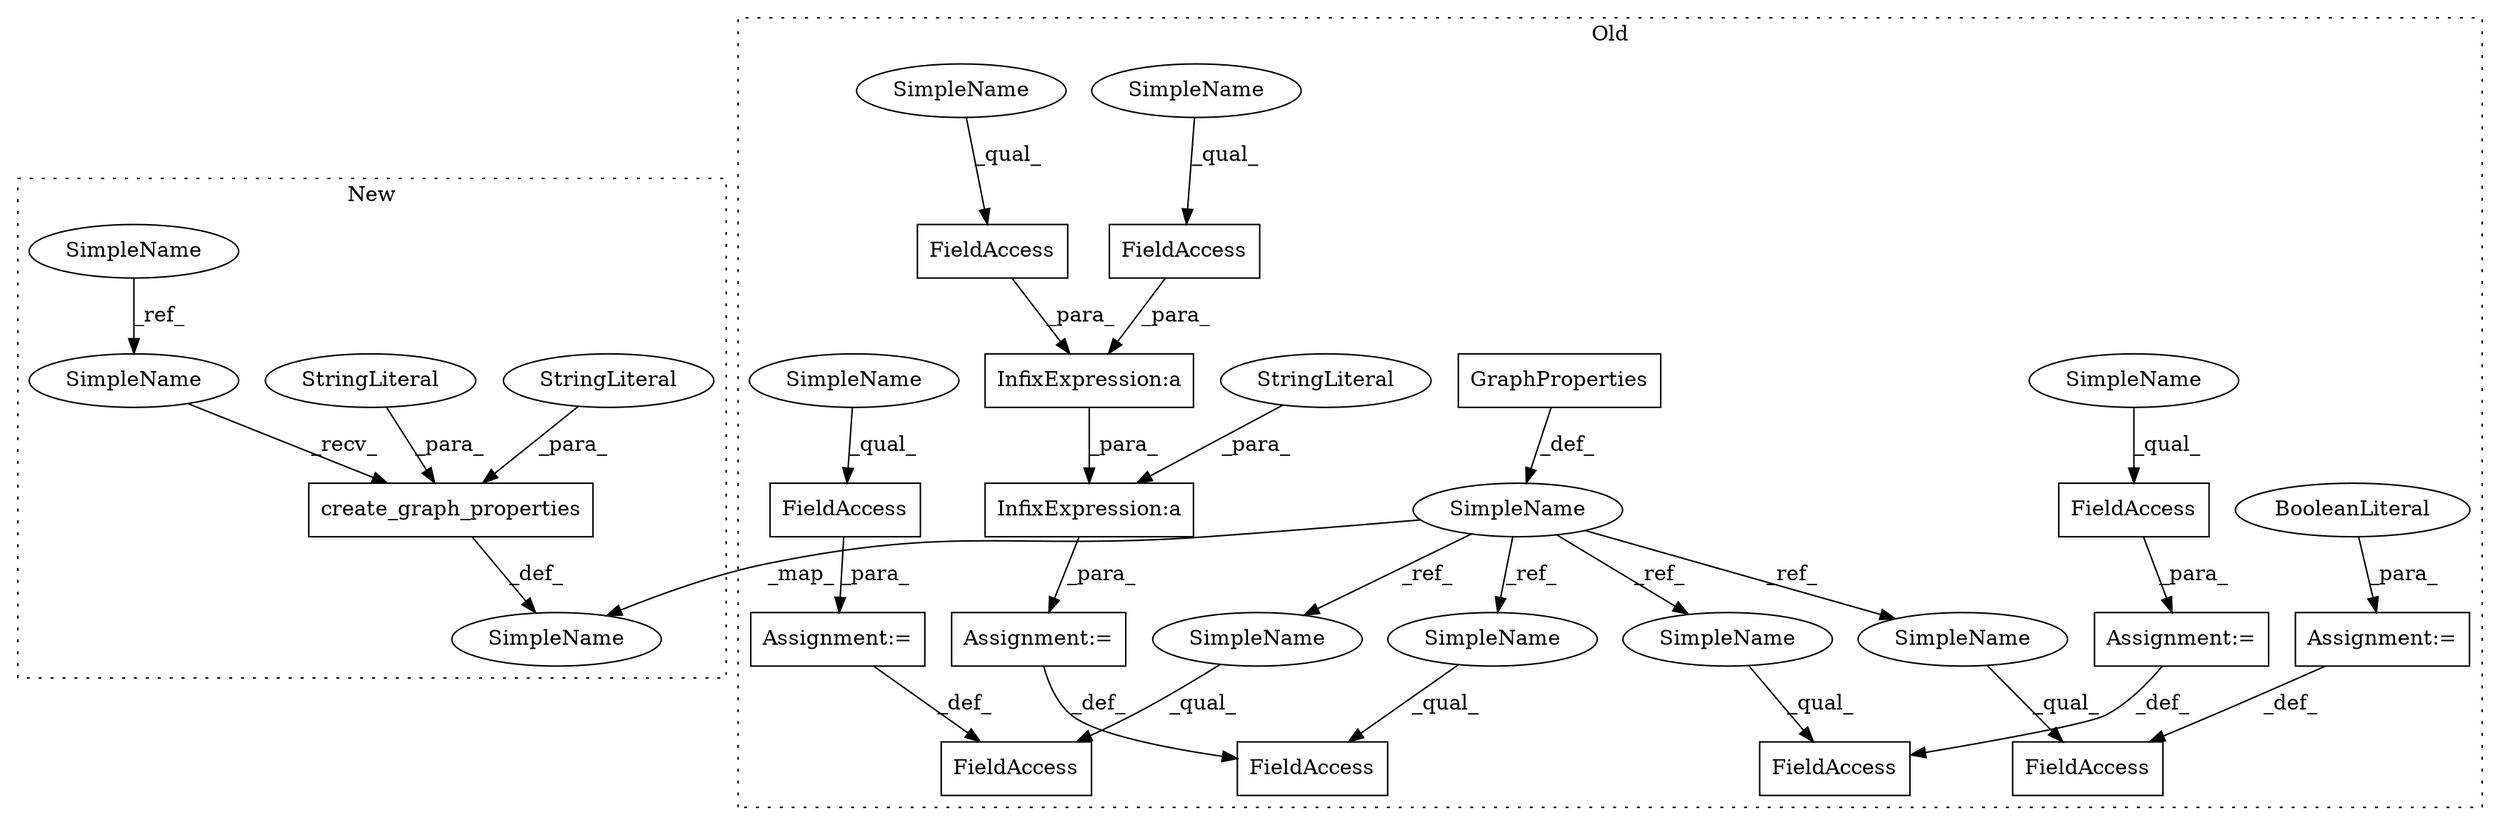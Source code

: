 digraph G {
subgraph cluster0 {
1 [label="GraphProperties" a="32" s="10126" l="17" shape="box"];
3 [label="FieldAccess" a="22" s="10211" l="15" shape="box"];
4 [label="SimpleName" a="42" s="10123" l="2" shape="ellipse"];
6 [label="FieldAccess" a="22" s="10250" l="14" shape="box"];
8 [label="Assignment:=" a="7" s="10226" l="1" shape="box"];
9 [label="FieldAccess" a="22" s="10227" l="17" shape="box"];
11 [label="FieldAccess" a="22" s="10158" l="19" shape="box"];
12 [label="Assignment:=" a="7" s="10264" l="1" shape="box"];
14 [label="InfixExpression:a" a="27" s="10281" l="3" shape="box"];
15 [label="FieldAccess" a="22" s="10267" l="14" shape="box"];
16 [label="InfixExpression:a" a="27" s="10304" l="3" shape="box"];
17 [label="FieldAccess" a="22" s="10183" l="17" shape="box"];
18 [label="FieldAccess" a="22" s="10149" l="8" shape="box"];
19 [label="FieldAccess" a="22" s="10284" l="19" shape="box"];
20 [label="StringLiteral" a="45" s="10307" l="21" shape="ellipse"];
21 [label="Assignment:=" a="7" s="10200" l="1" shape="box"];
22 [label="BooleanLiteral" a="9" s="10201" l="4" shape="ellipse"];
23 [label="Assignment:=" a="7" s="10157" l="1" shape="box"];
24 [label="SimpleName" a="42" s="10211" l="2" shape="ellipse"];
25 [label="SimpleName" a="42" s="10250" l="2" shape="ellipse"];
26 [label="SimpleName" a="42" s="10183" l="2" shape="ellipse"];
27 [label="SimpleName" a="42" s="10149" l="2" shape="ellipse"];
29 [label="SimpleName" a="42" s="10267" l="4" shape="ellipse"];
30 [label="SimpleName" a="42" s="10158" l="4" shape="ellipse"];
31 [label="SimpleName" a="42" s="10284" l="4" shape="ellipse"];
32 [label="SimpleName" a="42" s="10227" l="4" shape="ellipse"];
label = "Old";
style="dotted";
}
subgraph cluster1 {
2 [label="create_graph_properties" a="32" s="9854,9895" l="24,1" shape="box"];
5 [label="SimpleName" a="42" s="9846" l="2" shape="ellipse"];
7 [label="StringLiteral" a="45" s="9878" l="2" shape="ellipse"];
10 [label="SimpleName" a="42" s="9683" l="4" shape="ellipse"];
13 [label="StringLiteral" a="45" s="9881" l="14" shape="ellipse"];
28 [label="SimpleName" a="42" s="9849" l="4" shape="ellipse"];
label = "New";
style="dotted";
}
1 -> 4 [label="_def_"];
2 -> 5 [label="_def_"];
4 -> 24 [label="_ref_"];
4 -> 27 [label="_ref_"];
4 -> 5 [label="_map_"];
4 -> 26 [label="_ref_"];
4 -> 25 [label="_ref_"];
7 -> 2 [label="_para_"];
8 -> 3 [label="_def_"];
9 -> 8 [label="_para_"];
10 -> 28 [label="_ref_"];
11 -> 23 [label="_para_"];
12 -> 6 [label="_def_"];
13 -> 2 [label="_para_"];
14 -> 16 [label="_para_"];
15 -> 14 [label="_para_"];
16 -> 12 [label="_para_"];
19 -> 14 [label="_para_"];
20 -> 16 [label="_para_"];
21 -> 17 [label="_def_"];
22 -> 21 [label="_para_"];
23 -> 18 [label="_def_"];
24 -> 3 [label="_qual_"];
25 -> 6 [label="_qual_"];
26 -> 17 [label="_qual_"];
27 -> 18 [label="_qual_"];
28 -> 2 [label="_recv_"];
29 -> 15 [label="_qual_"];
30 -> 11 [label="_qual_"];
31 -> 19 [label="_qual_"];
32 -> 9 [label="_qual_"];
}